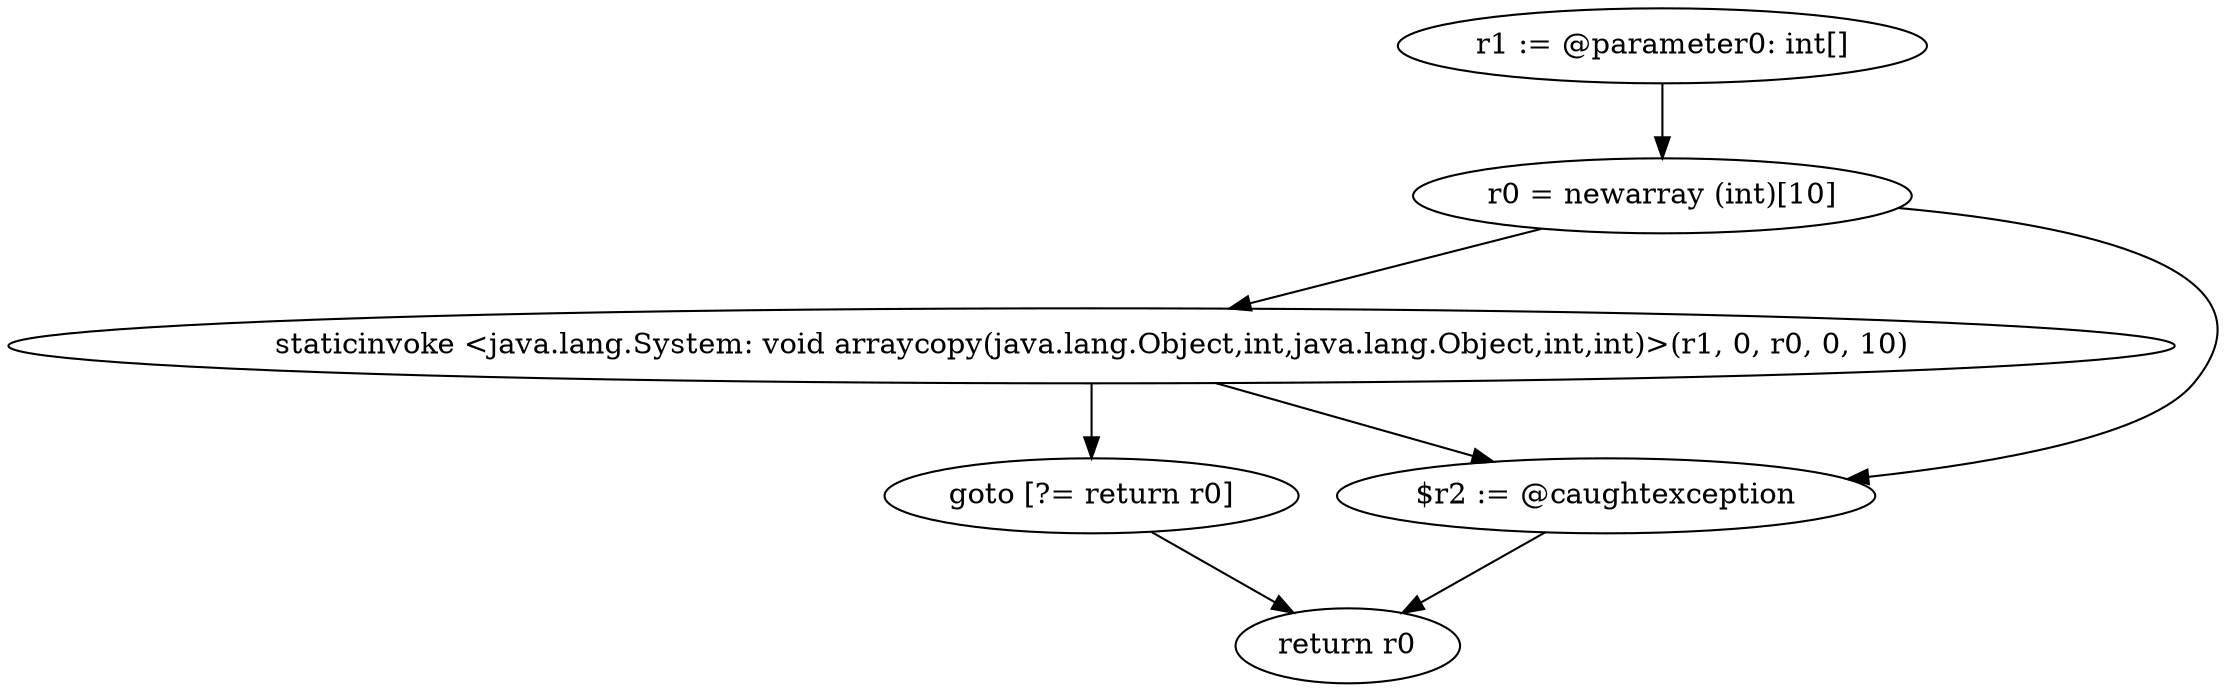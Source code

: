 digraph "unitGraph" {
    "r1 := @parameter0: int[]"
    "r0 = newarray (int)[10]"
    "staticinvoke <java.lang.System: void arraycopy(java.lang.Object,int,java.lang.Object,int,int)>(r1, 0, r0, 0, 10)"
    "goto [?= return r0]"
    "$r2 := @caughtexception"
    "return r0"
    "r1 := @parameter0: int[]"->"r0 = newarray (int)[10]";
    "r0 = newarray (int)[10]"->"staticinvoke <java.lang.System: void arraycopy(java.lang.Object,int,java.lang.Object,int,int)>(r1, 0, r0, 0, 10)";
    "r0 = newarray (int)[10]"->"$r2 := @caughtexception";
    "staticinvoke <java.lang.System: void arraycopy(java.lang.Object,int,java.lang.Object,int,int)>(r1, 0, r0, 0, 10)"->"goto [?= return r0]";
    "staticinvoke <java.lang.System: void arraycopy(java.lang.Object,int,java.lang.Object,int,int)>(r1, 0, r0, 0, 10)"->"$r2 := @caughtexception";
    "goto [?= return r0]"->"return r0";
    "$r2 := @caughtexception"->"return r0";
}
